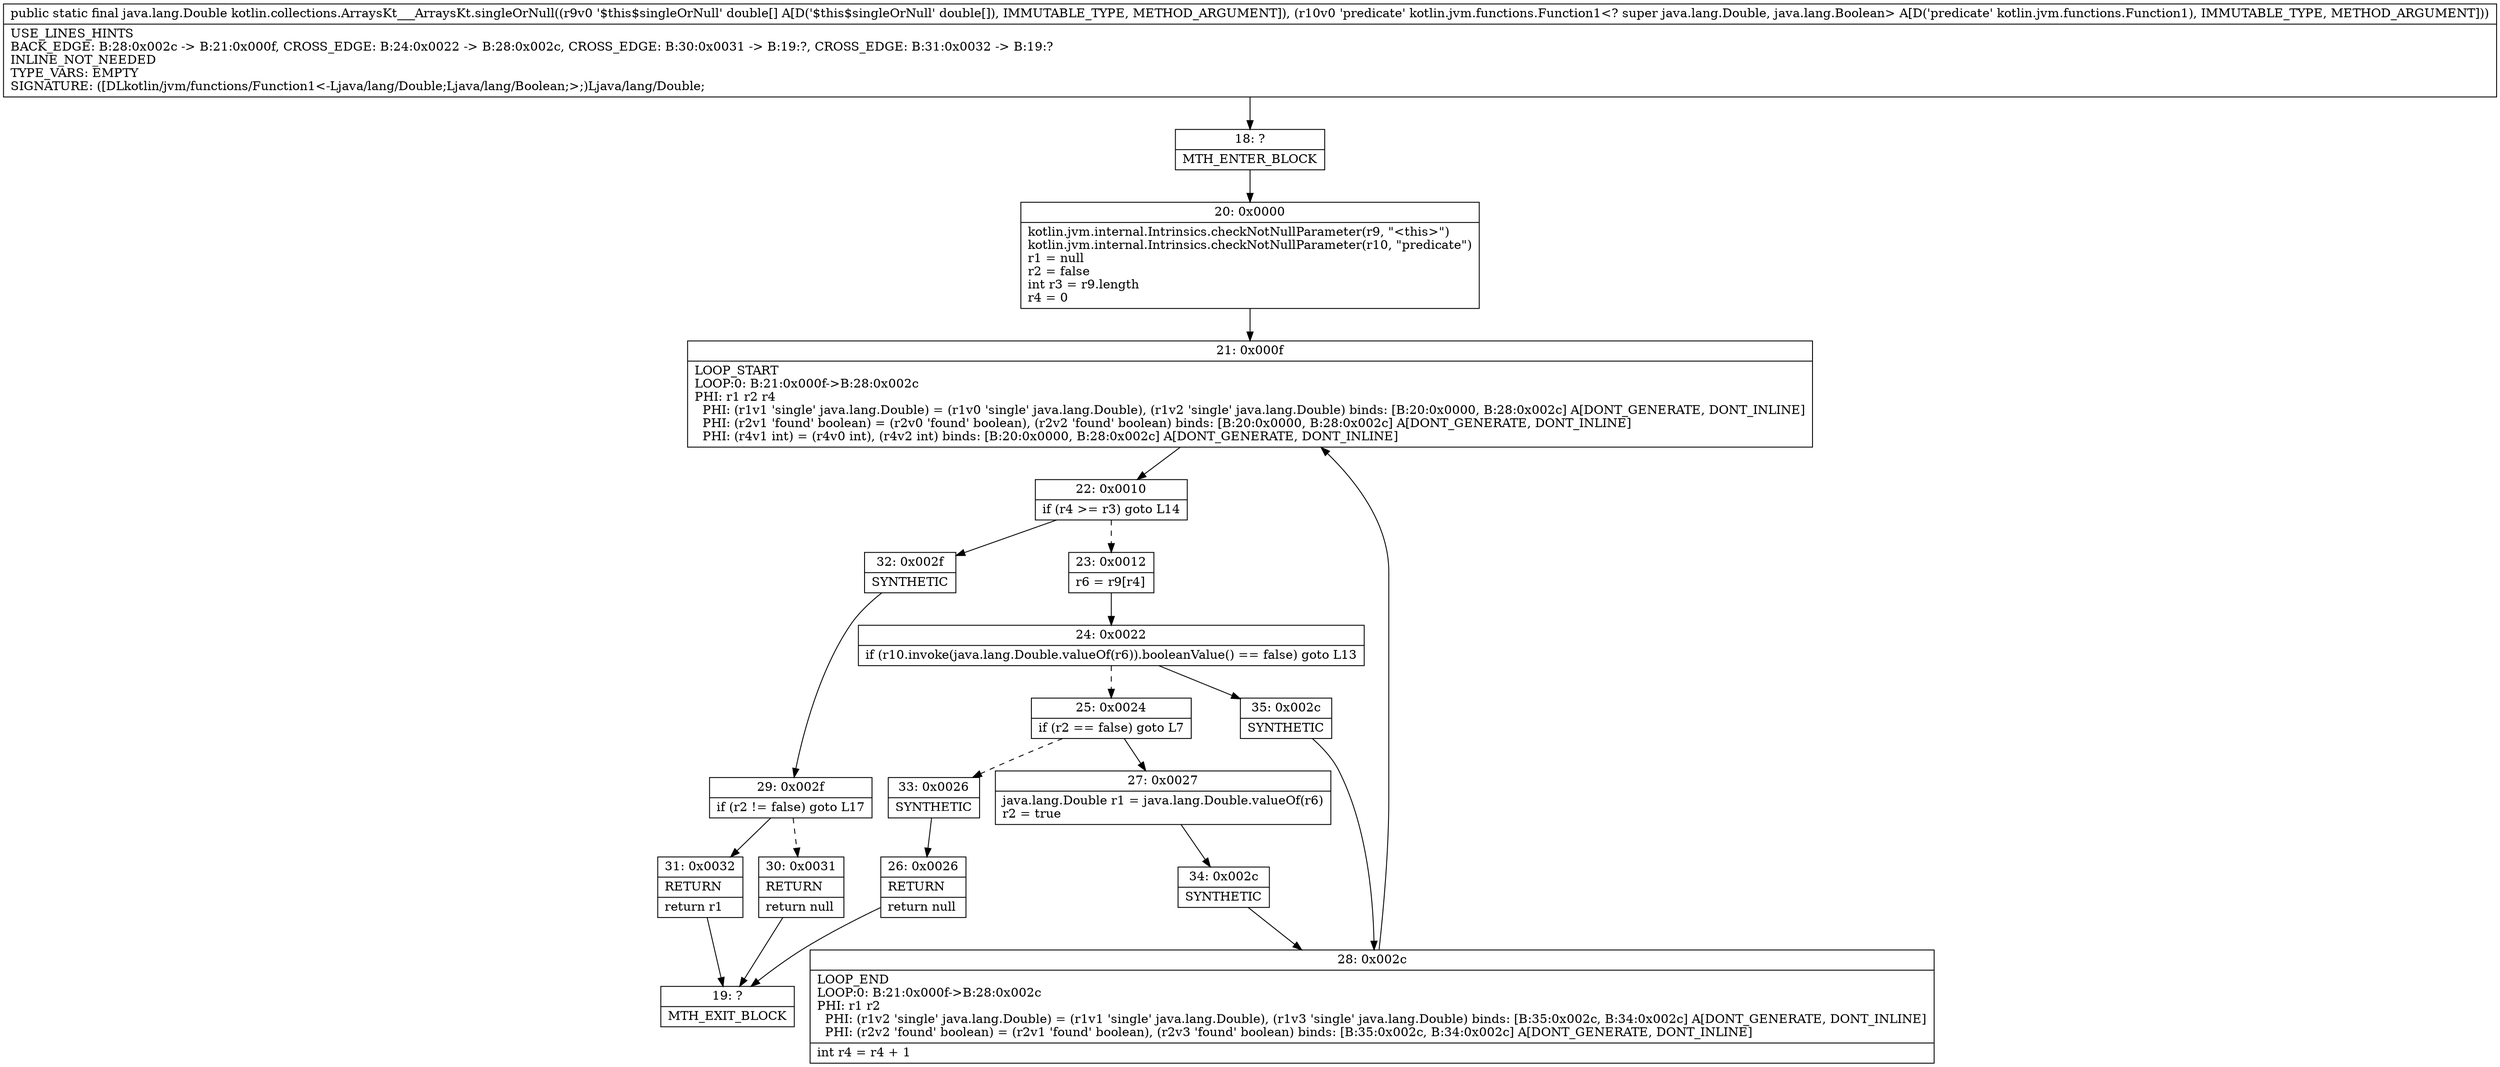 digraph "CFG forkotlin.collections.ArraysKt___ArraysKt.singleOrNull([DLkotlin\/jvm\/functions\/Function1;)Ljava\/lang\/Double;" {
Node_18 [shape=record,label="{18\:\ ?|MTH_ENTER_BLOCK\l}"];
Node_20 [shape=record,label="{20\:\ 0x0000|kotlin.jvm.internal.Intrinsics.checkNotNullParameter(r9, \"\<this\>\")\lkotlin.jvm.internal.Intrinsics.checkNotNullParameter(r10, \"predicate\")\lr1 = null\lr2 = false\lint r3 = r9.length\lr4 = 0\l}"];
Node_21 [shape=record,label="{21\:\ 0x000f|LOOP_START\lLOOP:0: B:21:0x000f\-\>B:28:0x002c\lPHI: r1 r2 r4 \l  PHI: (r1v1 'single' java.lang.Double) = (r1v0 'single' java.lang.Double), (r1v2 'single' java.lang.Double) binds: [B:20:0x0000, B:28:0x002c] A[DONT_GENERATE, DONT_INLINE]\l  PHI: (r2v1 'found' boolean) = (r2v0 'found' boolean), (r2v2 'found' boolean) binds: [B:20:0x0000, B:28:0x002c] A[DONT_GENERATE, DONT_INLINE]\l  PHI: (r4v1 int) = (r4v0 int), (r4v2 int) binds: [B:20:0x0000, B:28:0x002c] A[DONT_GENERATE, DONT_INLINE]\l}"];
Node_22 [shape=record,label="{22\:\ 0x0010|if (r4 \>= r3) goto L14\l}"];
Node_23 [shape=record,label="{23\:\ 0x0012|r6 = r9[r4]\l}"];
Node_24 [shape=record,label="{24\:\ 0x0022|if (r10.invoke(java.lang.Double.valueOf(r6)).booleanValue() == false) goto L13\l}"];
Node_25 [shape=record,label="{25\:\ 0x0024|if (r2 == false) goto L7\l}"];
Node_27 [shape=record,label="{27\:\ 0x0027|java.lang.Double r1 = java.lang.Double.valueOf(r6)\lr2 = true\l}"];
Node_34 [shape=record,label="{34\:\ 0x002c|SYNTHETIC\l}"];
Node_28 [shape=record,label="{28\:\ 0x002c|LOOP_END\lLOOP:0: B:21:0x000f\-\>B:28:0x002c\lPHI: r1 r2 \l  PHI: (r1v2 'single' java.lang.Double) = (r1v1 'single' java.lang.Double), (r1v3 'single' java.lang.Double) binds: [B:35:0x002c, B:34:0x002c] A[DONT_GENERATE, DONT_INLINE]\l  PHI: (r2v2 'found' boolean) = (r2v1 'found' boolean), (r2v3 'found' boolean) binds: [B:35:0x002c, B:34:0x002c] A[DONT_GENERATE, DONT_INLINE]\l|int r4 = r4 + 1\l}"];
Node_33 [shape=record,label="{33\:\ 0x0026|SYNTHETIC\l}"];
Node_26 [shape=record,label="{26\:\ 0x0026|RETURN\l|return null\l}"];
Node_19 [shape=record,label="{19\:\ ?|MTH_EXIT_BLOCK\l}"];
Node_35 [shape=record,label="{35\:\ 0x002c|SYNTHETIC\l}"];
Node_32 [shape=record,label="{32\:\ 0x002f|SYNTHETIC\l}"];
Node_29 [shape=record,label="{29\:\ 0x002f|if (r2 != false) goto L17\l}"];
Node_30 [shape=record,label="{30\:\ 0x0031|RETURN\l|return null\l}"];
Node_31 [shape=record,label="{31\:\ 0x0032|RETURN\l|return r1\l}"];
MethodNode[shape=record,label="{public static final java.lang.Double kotlin.collections.ArraysKt___ArraysKt.singleOrNull((r9v0 '$this$singleOrNull' double[] A[D('$this$singleOrNull' double[]), IMMUTABLE_TYPE, METHOD_ARGUMENT]), (r10v0 'predicate' kotlin.jvm.functions.Function1\<? super java.lang.Double, java.lang.Boolean\> A[D('predicate' kotlin.jvm.functions.Function1), IMMUTABLE_TYPE, METHOD_ARGUMENT]))  | USE_LINES_HINTS\lBACK_EDGE: B:28:0x002c \-\> B:21:0x000f, CROSS_EDGE: B:24:0x0022 \-\> B:28:0x002c, CROSS_EDGE: B:30:0x0031 \-\> B:19:?, CROSS_EDGE: B:31:0x0032 \-\> B:19:?\lINLINE_NOT_NEEDED\lTYPE_VARS: EMPTY\lSIGNATURE: ([DLkotlin\/jvm\/functions\/Function1\<\-Ljava\/lang\/Double;Ljava\/lang\/Boolean;\>;)Ljava\/lang\/Double;\l}"];
MethodNode -> Node_18;Node_18 -> Node_20;
Node_20 -> Node_21;
Node_21 -> Node_22;
Node_22 -> Node_23[style=dashed];
Node_22 -> Node_32;
Node_23 -> Node_24;
Node_24 -> Node_25[style=dashed];
Node_24 -> Node_35;
Node_25 -> Node_27;
Node_25 -> Node_33[style=dashed];
Node_27 -> Node_34;
Node_34 -> Node_28;
Node_28 -> Node_21;
Node_33 -> Node_26;
Node_26 -> Node_19;
Node_35 -> Node_28;
Node_32 -> Node_29;
Node_29 -> Node_30[style=dashed];
Node_29 -> Node_31;
Node_30 -> Node_19;
Node_31 -> Node_19;
}

